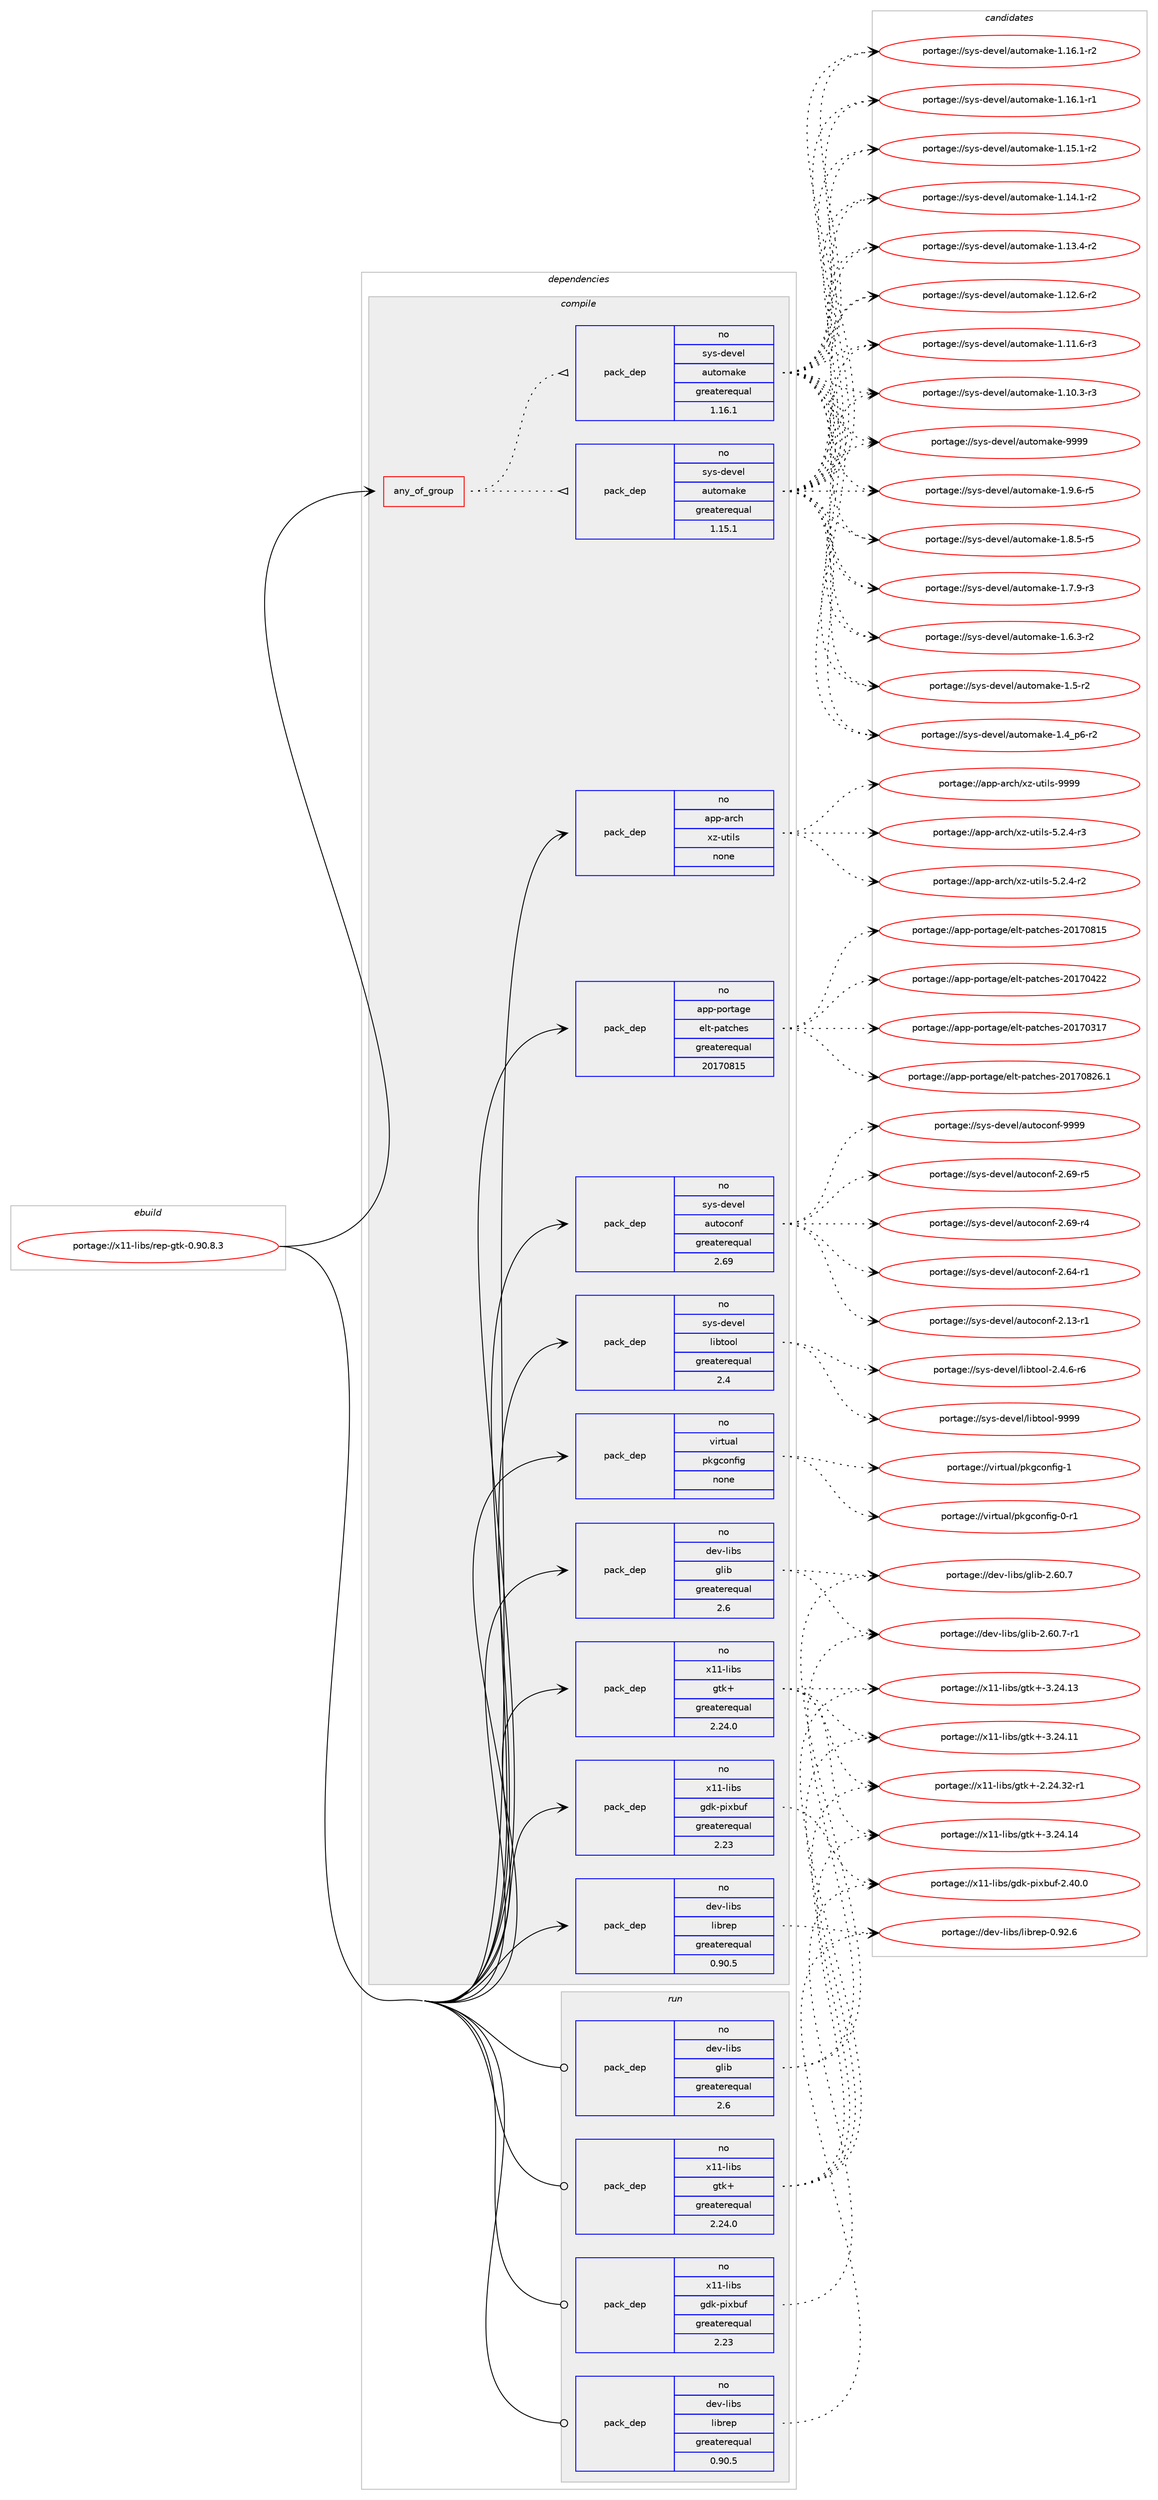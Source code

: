 digraph prolog {

# *************
# Graph options
# *************

newrank=true;
concentrate=true;
compound=true;
graph [rankdir=LR,fontname=Helvetica,fontsize=10,ranksep=1.5];#, ranksep=2.5, nodesep=0.2];
edge  [arrowhead=vee];
node  [fontname=Helvetica,fontsize=10];

# **********
# The ebuild
# **********

subgraph cluster_leftcol {
color=gray;
rank=same;
label=<<i>ebuild</i>>;
id [label="portage://x11-libs/rep-gtk-0.90.8.3", color=red, width=4, href="../x11-libs/rep-gtk-0.90.8.3.svg"];
}

# ****************
# The dependencies
# ****************

subgraph cluster_midcol {
color=gray;
label=<<i>dependencies</i>>;
subgraph cluster_compile {
fillcolor="#eeeeee";
style=filled;
label=<<i>compile</i>>;
subgraph any282 {
dependency16757 [label=<<TABLE BORDER="0" CELLBORDER="1" CELLSPACING="0" CELLPADDING="4"><TR><TD CELLPADDING="10">any_of_group</TD></TR></TABLE>>, shape=none, color=red];subgraph pack14186 {
dependency16758 [label=<<TABLE BORDER="0" CELLBORDER="1" CELLSPACING="0" CELLPADDING="4" WIDTH="220"><TR><TD ROWSPAN="6" CELLPADDING="30">pack_dep</TD></TR><TR><TD WIDTH="110">no</TD></TR><TR><TD>sys-devel</TD></TR><TR><TD>automake</TD></TR><TR><TD>greaterequal</TD></TR><TR><TD>1.16.1</TD></TR></TABLE>>, shape=none, color=blue];
}
dependency16757:e -> dependency16758:w [weight=20,style="dotted",arrowhead="oinv"];
subgraph pack14187 {
dependency16759 [label=<<TABLE BORDER="0" CELLBORDER="1" CELLSPACING="0" CELLPADDING="4" WIDTH="220"><TR><TD ROWSPAN="6" CELLPADDING="30">pack_dep</TD></TR><TR><TD WIDTH="110">no</TD></TR><TR><TD>sys-devel</TD></TR><TR><TD>automake</TD></TR><TR><TD>greaterequal</TD></TR><TR><TD>1.15.1</TD></TR></TABLE>>, shape=none, color=blue];
}
dependency16757:e -> dependency16759:w [weight=20,style="dotted",arrowhead="oinv"];
}
id:e -> dependency16757:w [weight=20,style="solid",arrowhead="vee"];
subgraph pack14188 {
dependency16760 [label=<<TABLE BORDER="0" CELLBORDER="1" CELLSPACING="0" CELLPADDING="4" WIDTH="220"><TR><TD ROWSPAN="6" CELLPADDING="30">pack_dep</TD></TR><TR><TD WIDTH="110">no</TD></TR><TR><TD>app-arch</TD></TR><TR><TD>xz-utils</TD></TR><TR><TD>none</TD></TR><TR><TD></TD></TR></TABLE>>, shape=none, color=blue];
}
id:e -> dependency16760:w [weight=20,style="solid",arrowhead="vee"];
subgraph pack14189 {
dependency16761 [label=<<TABLE BORDER="0" CELLBORDER="1" CELLSPACING="0" CELLPADDING="4" WIDTH="220"><TR><TD ROWSPAN="6" CELLPADDING="30">pack_dep</TD></TR><TR><TD WIDTH="110">no</TD></TR><TR><TD>app-portage</TD></TR><TR><TD>elt-patches</TD></TR><TR><TD>greaterequal</TD></TR><TR><TD>20170815</TD></TR></TABLE>>, shape=none, color=blue];
}
id:e -> dependency16761:w [weight=20,style="solid",arrowhead="vee"];
subgraph pack14190 {
dependency16762 [label=<<TABLE BORDER="0" CELLBORDER="1" CELLSPACING="0" CELLPADDING="4" WIDTH="220"><TR><TD ROWSPAN="6" CELLPADDING="30">pack_dep</TD></TR><TR><TD WIDTH="110">no</TD></TR><TR><TD>dev-libs</TD></TR><TR><TD>glib</TD></TR><TR><TD>greaterequal</TD></TR><TR><TD>2.6</TD></TR></TABLE>>, shape=none, color=blue];
}
id:e -> dependency16762:w [weight=20,style="solid",arrowhead="vee"];
subgraph pack14191 {
dependency16763 [label=<<TABLE BORDER="0" CELLBORDER="1" CELLSPACING="0" CELLPADDING="4" WIDTH="220"><TR><TD ROWSPAN="6" CELLPADDING="30">pack_dep</TD></TR><TR><TD WIDTH="110">no</TD></TR><TR><TD>dev-libs</TD></TR><TR><TD>librep</TD></TR><TR><TD>greaterequal</TD></TR><TR><TD>0.90.5</TD></TR></TABLE>>, shape=none, color=blue];
}
id:e -> dependency16763:w [weight=20,style="solid",arrowhead="vee"];
subgraph pack14192 {
dependency16764 [label=<<TABLE BORDER="0" CELLBORDER="1" CELLSPACING="0" CELLPADDING="4" WIDTH="220"><TR><TD ROWSPAN="6" CELLPADDING="30">pack_dep</TD></TR><TR><TD WIDTH="110">no</TD></TR><TR><TD>sys-devel</TD></TR><TR><TD>autoconf</TD></TR><TR><TD>greaterequal</TD></TR><TR><TD>2.69</TD></TR></TABLE>>, shape=none, color=blue];
}
id:e -> dependency16764:w [weight=20,style="solid",arrowhead="vee"];
subgraph pack14193 {
dependency16765 [label=<<TABLE BORDER="0" CELLBORDER="1" CELLSPACING="0" CELLPADDING="4" WIDTH="220"><TR><TD ROWSPAN="6" CELLPADDING="30">pack_dep</TD></TR><TR><TD WIDTH="110">no</TD></TR><TR><TD>sys-devel</TD></TR><TR><TD>libtool</TD></TR><TR><TD>greaterequal</TD></TR><TR><TD>2.4</TD></TR></TABLE>>, shape=none, color=blue];
}
id:e -> dependency16765:w [weight=20,style="solid",arrowhead="vee"];
subgraph pack14194 {
dependency16766 [label=<<TABLE BORDER="0" CELLBORDER="1" CELLSPACING="0" CELLPADDING="4" WIDTH="220"><TR><TD ROWSPAN="6" CELLPADDING="30">pack_dep</TD></TR><TR><TD WIDTH="110">no</TD></TR><TR><TD>virtual</TD></TR><TR><TD>pkgconfig</TD></TR><TR><TD>none</TD></TR><TR><TD></TD></TR></TABLE>>, shape=none, color=blue];
}
id:e -> dependency16766:w [weight=20,style="solid",arrowhead="vee"];
subgraph pack14195 {
dependency16767 [label=<<TABLE BORDER="0" CELLBORDER="1" CELLSPACING="0" CELLPADDING="4" WIDTH="220"><TR><TD ROWSPAN="6" CELLPADDING="30">pack_dep</TD></TR><TR><TD WIDTH="110">no</TD></TR><TR><TD>x11-libs</TD></TR><TR><TD>gdk-pixbuf</TD></TR><TR><TD>greaterequal</TD></TR><TR><TD>2.23</TD></TR></TABLE>>, shape=none, color=blue];
}
id:e -> dependency16767:w [weight=20,style="solid",arrowhead="vee"];
subgraph pack14196 {
dependency16768 [label=<<TABLE BORDER="0" CELLBORDER="1" CELLSPACING="0" CELLPADDING="4" WIDTH="220"><TR><TD ROWSPAN="6" CELLPADDING="30">pack_dep</TD></TR><TR><TD WIDTH="110">no</TD></TR><TR><TD>x11-libs</TD></TR><TR><TD>gtk+</TD></TR><TR><TD>greaterequal</TD></TR><TR><TD>2.24.0</TD></TR></TABLE>>, shape=none, color=blue];
}
id:e -> dependency16768:w [weight=20,style="solid",arrowhead="vee"];
}
subgraph cluster_compileandrun {
fillcolor="#eeeeee";
style=filled;
label=<<i>compile and run</i>>;
}
subgraph cluster_run {
fillcolor="#eeeeee";
style=filled;
label=<<i>run</i>>;
subgraph pack14197 {
dependency16769 [label=<<TABLE BORDER="0" CELLBORDER="1" CELLSPACING="0" CELLPADDING="4" WIDTH="220"><TR><TD ROWSPAN="6" CELLPADDING="30">pack_dep</TD></TR><TR><TD WIDTH="110">no</TD></TR><TR><TD>dev-libs</TD></TR><TR><TD>glib</TD></TR><TR><TD>greaterequal</TD></TR><TR><TD>2.6</TD></TR></TABLE>>, shape=none, color=blue];
}
id:e -> dependency16769:w [weight=20,style="solid",arrowhead="odot"];
subgraph pack14198 {
dependency16770 [label=<<TABLE BORDER="0" CELLBORDER="1" CELLSPACING="0" CELLPADDING="4" WIDTH="220"><TR><TD ROWSPAN="6" CELLPADDING="30">pack_dep</TD></TR><TR><TD WIDTH="110">no</TD></TR><TR><TD>dev-libs</TD></TR><TR><TD>librep</TD></TR><TR><TD>greaterequal</TD></TR><TR><TD>0.90.5</TD></TR></TABLE>>, shape=none, color=blue];
}
id:e -> dependency16770:w [weight=20,style="solid",arrowhead="odot"];
subgraph pack14199 {
dependency16771 [label=<<TABLE BORDER="0" CELLBORDER="1" CELLSPACING="0" CELLPADDING="4" WIDTH="220"><TR><TD ROWSPAN="6" CELLPADDING="30">pack_dep</TD></TR><TR><TD WIDTH="110">no</TD></TR><TR><TD>x11-libs</TD></TR><TR><TD>gdk-pixbuf</TD></TR><TR><TD>greaterequal</TD></TR><TR><TD>2.23</TD></TR></TABLE>>, shape=none, color=blue];
}
id:e -> dependency16771:w [weight=20,style="solid",arrowhead="odot"];
subgraph pack14200 {
dependency16772 [label=<<TABLE BORDER="0" CELLBORDER="1" CELLSPACING="0" CELLPADDING="4" WIDTH="220"><TR><TD ROWSPAN="6" CELLPADDING="30">pack_dep</TD></TR><TR><TD WIDTH="110">no</TD></TR><TR><TD>x11-libs</TD></TR><TR><TD>gtk+</TD></TR><TR><TD>greaterequal</TD></TR><TR><TD>2.24.0</TD></TR></TABLE>>, shape=none, color=blue];
}
id:e -> dependency16772:w [weight=20,style="solid",arrowhead="odot"];
}
}

# **************
# The candidates
# **************

subgraph cluster_choices {
rank=same;
color=gray;
label=<<i>candidates</i>>;

subgraph choice14186 {
color=black;
nodesep=1;
choice115121115451001011181011084797117116111109971071014557575757 [label="portage://sys-devel/automake-9999", color=red, width=4,href="../sys-devel/automake-9999.svg"];
choice115121115451001011181011084797117116111109971071014549465746544511453 [label="portage://sys-devel/automake-1.9.6-r5", color=red, width=4,href="../sys-devel/automake-1.9.6-r5.svg"];
choice115121115451001011181011084797117116111109971071014549465646534511453 [label="portage://sys-devel/automake-1.8.5-r5", color=red, width=4,href="../sys-devel/automake-1.8.5-r5.svg"];
choice115121115451001011181011084797117116111109971071014549465546574511451 [label="portage://sys-devel/automake-1.7.9-r3", color=red, width=4,href="../sys-devel/automake-1.7.9-r3.svg"];
choice115121115451001011181011084797117116111109971071014549465446514511450 [label="portage://sys-devel/automake-1.6.3-r2", color=red, width=4,href="../sys-devel/automake-1.6.3-r2.svg"];
choice11512111545100101118101108479711711611110997107101454946534511450 [label="portage://sys-devel/automake-1.5-r2", color=red, width=4,href="../sys-devel/automake-1.5-r2.svg"];
choice115121115451001011181011084797117116111109971071014549465295112544511450 [label="portage://sys-devel/automake-1.4_p6-r2", color=red, width=4,href="../sys-devel/automake-1.4_p6-r2.svg"];
choice11512111545100101118101108479711711611110997107101454946495446494511450 [label="portage://sys-devel/automake-1.16.1-r2", color=red, width=4,href="../sys-devel/automake-1.16.1-r2.svg"];
choice11512111545100101118101108479711711611110997107101454946495446494511449 [label="portage://sys-devel/automake-1.16.1-r1", color=red, width=4,href="../sys-devel/automake-1.16.1-r1.svg"];
choice11512111545100101118101108479711711611110997107101454946495346494511450 [label="portage://sys-devel/automake-1.15.1-r2", color=red, width=4,href="../sys-devel/automake-1.15.1-r2.svg"];
choice11512111545100101118101108479711711611110997107101454946495246494511450 [label="portage://sys-devel/automake-1.14.1-r2", color=red, width=4,href="../sys-devel/automake-1.14.1-r2.svg"];
choice11512111545100101118101108479711711611110997107101454946495146524511450 [label="portage://sys-devel/automake-1.13.4-r2", color=red, width=4,href="../sys-devel/automake-1.13.4-r2.svg"];
choice11512111545100101118101108479711711611110997107101454946495046544511450 [label="portage://sys-devel/automake-1.12.6-r2", color=red, width=4,href="../sys-devel/automake-1.12.6-r2.svg"];
choice11512111545100101118101108479711711611110997107101454946494946544511451 [label="portage://sys-devel/automake-1.11.6-r3", color=red, width=4,href="../sys-devel/automake-1.11.6-r3.svg"];
choice11512111545100101118101108479711711611110997107101454946494846514511451 [label="portage://sys-devel/automake-1.10.3-r3", color=red, width=4,href="../sys-devel/automake-1.10.3-r3.svg"];
dependency16758:e -> choice115121115451001011181011084797117116111109971071014557575757:w [style=dotted,weight="100"];
dependency16758:e -> choice115121115451001011181011084797117116111109971071014549465746544511453:w [style=dotted,weight="100"];
dependency16758:e -> choice115121115451001011181011084797117116111109971071014549465646534511453:w [style=dotted,weight="100"];
dependency16758:e -> choice115121115451001011181011084797117116111109971071014549465546574511451:w [style=dotted,weight="100"];
dependency16758:e -> choice115121115451001011181011084797117116111109971071014549465446514511450:w [style=dotted,weight="100"];
dependency16758:e -> choice11512111545100101118101108479711711611110997107101454946534511450:w [style=dotted,weight="100"];
dependency16758:e -> choice115121115451001011181011084797117116111109971071014549465295112544511450:w [style=dotted,weight="100"];
dependency16758:e -> choice11512111545100101118101108479711711611110997107101454946495446494511450:w [style=dotted,weight="100"];
dependency16758:e -> choice11512111545100101118101108479711711611110997107101454946495446494511449:w [style=dotted,weight="100"];
dependency16758:e -> choice11512111545100101118101108479711711611110997107101454946495346494511450:w [style=dotted,weight="100"];
dependency16758:e -> choice11512111545100101118101108479711711611110997107101454946495246494511450:w [style=dotted,weight="100"];
dependency16758:e -> choice11512111545100101118101108479711711611110997107101454946495146524511450:w [style=dotted,weight="100"];
dependency16758:e -> choice11512111545100101118101108479711711611110997107101454946495046544511450:w [style=dotted,weight="100"];
dependency16758:e -> choice11512111545100101118101108479711711611110997107101454946494946544511451:w [style=dotted,weight="100"];
dependency16758:e -> choice11512111545100101118101108479711711611110997107101454946494846514511451:w [style=dotted,weight="100"];
}
subgraph choice14187 {
color=black;
nodesep=1;
choice115121115451001011181011084797117116111109971071014557575757 [label="portage://sys-devel/automake-9999", color=red, width=4,href="../sys-devel/automake-9999.svg"];
choice115121115451001011181011084797117116111109971071014549465746544511453 [label="portage://sys-devel/automake-1.9.6-r5", color=red, width=4,href="../sys-devel/automake-1.9.6-r5.svg"];
choice115121115451001011181011084797117116111109971071014549465646534511453 [label="portage://sys-devel/automake-1.8.5-r5", color=red, width=4,href="../sys-devel/automake-1.8.5-r5.svg"];
choice115121115451001011181011084797117116111109971071014549465546574511451 [label="portage://sys-devel/automake-1.7.9-r3", color=red, width=4,href="../sys-devel/automake-1.7.9-r3.svg"];
choice115121115451001011181011084797117116111109971071014549465446514511450 [label="portage://sys-devel/automake-1.6.3-r2", color=red, width=4,href="../sys-devel/automake-1.6.3-r2.svg"];
choice11512111545100101118101108479711711611110997107101454946534511450 [label="portage://sys-devel/automake-1.5-r2", color=red, width=4,href="../sys-devel/automake-1.5-r2.svg"];
choice115121115451001011181011084797117116111109971071014549465295112544511450 [label="portage://sys-devel/automake-1.4_p6-r2", color=red, width=4,href="../sys-devel/automake-1.4_p6-r2.svg"];
choice11512111545100101118101108479711711611110997107101454946495446494511450 [label="portage://sys-devel/automake-1.16.1-r2", color=red, width=4,href="../sys-devel/automake-1.16.1-r2.svg"];
choice11512111545100101118101108479711711611110997107101454946495446494511449 [label="portage://sys-devel/automake-1.16.1-r1", color=red, width=4,href="../sys-devel/automake-1.16.1-r1.svg"];
choice11512111545100101118101108479711711611110997107101454946495346494511450 [label="portage://sys-devel/automake-1.15.1-r2", color=red, width=4,href="../sys-devel/automake-1.15.1-r2.svg"];
choice11512111545100101118101108479711711611110997107101454946495246494511450 [label="portage://sys-devel/automake-1.14.1-r2", color=red, width=4,href="../sys-devel/automake-1.14.1-r2.svg"];
choice11512111545100101118101108479711711611110997107101454946495146524511450 [label="portage://sys-devel/automake-1.13.4-r2", color=red, width=4,href="../sys-devel/automake-1.13.4-r2.svg"];
choice11512111545100101118101108479711711611110997107101454946495046544511450 [label="portage://sys-devel/automake-1.12.6-r2", color=red, width=4,href="../sys-devel/automake-1.12.6-r2.svg"];
choice11512111545100101118101108479711711611110997107101454946494946544511451 [label="portage://sys-devel/automake-1.11.6-r3", color=red, width=4,href="../sys-devel/automake-1.11.6-r3.svg"];
choice11512111545100101118101108479711711611110997107101454946494846514511451 [label="portage://sys-devel/automake-1.10.3-r3", color=red, width=4,href="../sys-devel/automake-1.10.3-r3.svg"];
dependency16759:e -> choice115121115451001011181011084797117116111109971071014557575757:w [style=dotted,weight="100"];
dependency16759:e -> choice115121115451001011181011084797117116111109971071014549465746544511453:w [style=dotted,weight="100"];
dependency16759:e -> choice115121115451001011181011084797117116111109971071014549465646534511453:w [style=dotted,weight="100"];
dependency16759:e -> choice115121115451001011181011084797117116111109971071014549465546574511451:w [style=dotted,weight="100"];
dependency16759:e -> choice115121115451001011181011084797117116111109971071014549465446514511450:w [style=dotted,weight="100"];
dependency16759:e -> choice11512111545100101118101108479711711611110997107101454946534511450:w [style=dotted,weight="100"];
dependency16759:e -> choice115121115451001011181011084797117116111109971071014549465295112544511450:w [style=dotted,weight="100"];
dependency16759:e -> choice11512111545100101118101108479711711611110997107101454946495446494511450:w [style=dotted,weight="100"];
dependency16759:e -> choice11512111545100101118101108479711711611110997107101454946495446494511449:w [style=dotted,weight="100"];
dependency16759:e -> choice11512111545100101118101108479711711611110997107101454946495346494511450:w [style=dotted,weight="100"];
dependency16759:e -> choice11512111545100101118101108479711711611110997107101454946495246494511450:w [style=dotted,weight="100"];
dependency16759:e -> choice11512111545100101118101108479711711611110997107101454946495146524511450:w [style=dotted,weight="100"];
dependency16759:e -> choice11512111545100101118101108479711711611110997107101454946495046544511450:w [style=dotted,weight="100"];
dependency16759:e -> choice11512111545100101118101108479711711611110997107101454946494946544511451:w [style=dotted,weight="100"];
dependency16759:e -> choice11512111545100101118101108479711711611110997107101454946494846514511451:w [style=dotted,weight="100"];
}
subgraph choice14188 {
color=black;
nodesep=1;
choice9711211245971149910447120122451171161051081154557575757 [label="portage://app-arch/xz-utils-9999", color=red, width=4,href="../app-arch/xz-utils-9999.svg"];
choice9711211245971149910447120122451171161051081154553465046524511451 [label="portage://app-arch/xz-utils-5.2.4-r3", color=red, width=4,href="../app-arch/xz-utils-5.2.4-r3.svg"];
choice9711211245971149910447120122451171161051081154553465046524511450 [label="portage://app-arch/xz-utils-5.2.4-r2", color=red, width=4,href="../app-arch/xz-utils-5.2.4-r2.svg"];
dependency16760:e -> choice9711211245971149910447120122451171161051081154557575757:w [style=dotted,weight="100"];
dependency16760:e -> choice9711211245971149910447120122451171161051081154553465046524511451:w [style=dotted,weight="100"];
dependency16760:e -> choice9711211245971149910447120122451171161051081154553465046524511450:w [style=dotted,weight="100"];
}
subgraph choice14189 {
color=black;
nodesep=1;
choice971121124511211111411697103101471011081164511297116991041011154550484955485650544649 [label="portage://app-portage/elt-patches-20170826.1", color=red, width=4,href="../app-portage/elt-patches-20170826.1.svg"];
choice97112112451121111141169710310147101108116451129711699104101115455048495548564953 [label="portage://app-portage/elt-patches-20170815", color=red, width=4,href="../app-portage/elt-patches-20170815.svg"];
choice97112112451121111141169710310147101108116451129711699104101115455048495548525050 [label="portage://app-portage/elt-patches-20170422", color=red, width=4,href="../app-portage/elt-patches-20170422.svg"];
choice97112112451121111141169710310147101108116451129711699104101115455048495548514955 [label="portage://app-portage/elt-patches-20170317", color=red, width=4,href="../app-portage/elt-patches-20170317.svg"];
dependency16761:e -> choice971121124511211111411697103101471011081164511297116991041011154550484955485650544649:w [style=dotted,weight="100"];
dependency16761:e -> choice97112112451121111141169710310147101108116451129711699104101115455048495548564953:w [style=dotted,weight="100"];
dependency16761:e -> choice97112112451121111141169710310147101108116451129711699104101115455048495548525050:w [style=dotted,weight="100"];
dependency16761:e -> choice97112112451121111141169710310147101108116451129711699104101115455048495548514955:w [style=dotted,weight="100"];
}
subgraph choice14190 {
color=black;
nodesep=1;
choice10010111845108105981154710310810598455046544846554511449 [label="portage://dev-libs/glib-2.60.7-r1", color=red, width=4,href="../dev-libs/glib-2.60.7-r1.svg"];
choice1001011184510810598115471031081059845504654484655 [label="portage://dev-libs/glib-2.60.7", color=red, width=4,href="../dev-libs/glib-2.60.7.svg"];
dependency16762:e -> choice10010111845108105981154710310810598455046544846554511449:w [style=dotted,weight="100"];
dependency16762:e -> choice1001011184510810598115471031081059845504654484655:w [style=dotted,weight="100"];
}
subgraph choice14191 {
color=black;
nodesep=1;
choice1001011184510810598115471081059811410111245484657504654 [label="portage://dev-libs/librep-0.92.6", color=red, width=4,href="../dev-libs/librep-0.92.6.svg"];
dependency16763:e -> choice1001011184510810598115471081059811410111245484657504654:w [style=dotted,weight="100"];
}
subgraph choice14192 {
color=black;
nodesep=1;
choice115121115451001011181011084797117116111991111101024557575757 [label="portage://sys-devel/autoconf-9999", color=red, width=4,href="../sys-devel/autoconf-9999.svg"];
choice1151211154510010111810110847971171161119911111010245504654574511453 [label="portage://sys-devel/autoconf-2.69-r5", color=red, width=4,href="../sys-devel/autoconf-2.69-r5.svg"];
choice1151211154510010111810110847971171161119911111010245504654574511452 [label="portage://sys-devel/autoconf-2.69-r4", color=red, width=4,href="../sys-devel/autoconf-2.69-r4.svg"];
choice1151211154510010111810110847971171161119911111010245504654524511449 [label="portage://sys-devel/autoconf-2.64-r1", color=red, width=4,href="../sys-devel/autoconf-2.64-r1.svg"];
choice1151211154510010111810110847971171161119911111010245504649514511449 [label="portage://sys-devel/autoconf-2.13-r1", color=red, width=4,href="../sys-devel/autoconf-2.13-r1.svg"];
dependency16764:e -> choice115121115451001011181011084797117116111991111101024557575757:w [style=dotted,weight="100"];
dependency16764:e -> choice1151211154510010111810110847971171161119911111010245504654574511453:w [style=dotted,weight="100"];
dependency16764:e -> choice1151211154510010111810110847971171161119911111010245504654574511452:w [style=dotted,weight="100"];
dependency16764:e -> choice1151211154510010111810110847971171161119911111010245504654524511449:w [style=dotted,weight="100"];
dependency16764:e -> choice1151211154510010111810110847971171161119911111010245504649514511449:w [style=dotted,weight="100"];
}
subgraph choice14193 {
color=black;
nodesep=1;
choice1151211154510010111810110847108105981161111111084557575757 [label="portage://sys-devel/libtool-9999", color=red, width=4,href="../sys-devel/libtool-9999.svg"];
choice1151211154510010111810110847108105981161111111084550465246544511454 [label="portage://sys-devel/libtool-2.4.6-r6", color=red, width=4,href="../sys-devel/libtool-2.4.6-r6.svg"];
dependency16765:e -> choice1151211154510010111810110847108105981161111111084557575757:w [style=dotted,weight="100"];
dependency16765:e -> choice1151211154510010111810110847108105981161111111084550465246544511454:w [style=dotted,weight="100"];
}
subgraph choice14194 {
color=black;
nodesep=1;
choice1181051141161179710847112107103991111101021051034549 [label="portage://virtual/pkgconfig-1", color=red, width=4,href="../virtual/pkgconfig-1.svg"];
choice11810511411611797108471121071039911111010210510345484511449 [label="portage://virtual/pkgconfig-0-r1", color=red, width=4,href="../virtual/pkgconfig-0-r1.svg"];
dependency16766:e -> choice1181051141161179710847112107103991111101021051034549:w [style=dotted,weight="100"];
dependency16766:e -> choice11810511411611797108471121071039911111010210510345484511449:w [style=dotted,weight="100"];
}
subgraph choice14195 {
color=black;
nodesep=1;
choice1204949451081059811547103100107451121051209811710245504652484648 [label="portage://x11-libs/gdk-pixbuf-2.40.0", color=red, width=4,href="../x11-libs/gdk-pixbuf-2.40.0.svg"];
dependency16767:e -> choice1204949451081059811547103100107451121051209811710245504652484648:w [style=dotted,weight="100"];
}
subgraph choice14196 {
color=black;
nodesep=1;
choice1204949451081059811547103116107434551465052464952 [label="portage://x11-libs/gtk+-3.24.14", color=red, width=4,href="../x11-libs/gtk+-3.24.14.svg"];
choice1204949451081059811547103116107434551465052464951 [label="portage://x11-libs/gtk+-3.24.13", color=red, width=4,href="../x11-libs/gtk+-3.24.13.svg"];
choice1204949451081059811547103116107434551465052464949 [label="portage://x11-libs/gtk+-3.24.11", color=red, width=4,href="../x11-libs/gtk+-3.24.11.svg"];
choice12049494510810598115471031161074345504650524651504511449 [label="portage://x11-libs/gtk+-2.24.32-r1", color=red, width=4,href="../x11-libs/gtk+-2.24.32-r1.svg"];
dependency16768:e -> choice1204949451081059811547103116107434551465052464952:w [style=dotted,weight="100"];
dependency16768:e -> choice1204949451081059811547103116107434551465052464951:w [style=dotted,weight="100"];
dependency16768:e -> choice1204949451081059811547103116107434551465052464949:w [style=dotted,weight="100"];
dependency16768:e -> choice12049494510810598115471031161074345504650524651504511449:w [style=dotted,weight="100"];
}
subgraph choice14197 {
color=black;
nodesep=1;
choice10010111845108105981154710310810598455046544846554511449 [label="portage://dev-libs/glib-2.60.7-r1", color=red, width=4,href="../dev-libs/glib-2.60.7-r1.svg"];
choice1001011184510810598115471031081059845504654484655 [label="portage://dev-libs/glib-2.60.7", color=red, width=4,href="../dev-libs/glib-2.60.7.svg"];
dependency16769:e -> choice10010111845108105981154710310810598455046544846554511449:w [style=dotted,weight="100"];
dependency16769:e -> choice1001011184510810598115471031081059845504654484655:w [style=dotted,weight="100"];
}
subgraph choice14198 {
color=black;
nodesep=1;
choice1001011184510810598115471081059811410111245484657504654 [label="portage://dev-libs/librep-0.92.6", color=red, width=4,href="../dev-libs/librep-0.92.6.svg"];
dependency16770:e -> choice1001011184510810598115471081059811410111245484657504654:w [style=dotted,weight="100"];
}
subgraph choice14199 {
color=black;
nodesep=1;
choice1204949451081059811547103100107451121051209811710245504652484648 [label="portage://x11-libs/gdk-pixbuf-2.40.0", color=red, width=4,href="../x11-libs/gdk-pixbuf-2.40.0.svg"];
dependency16771:e -> choice1204949451081059811547103100107451121051209811710245504652484648:w [style=dotted,weight="100"];
}
subgraph choice14200 {
color=black;
nodesep=1;
choice1204949451081059811547103116107434551465052464952 [label="portage://x11-libs/gtk+-3.24.14", color=red, width=4,href="../x11-libs/gtk+-3.24.14.svg"];
choice1204949451081059811547103116107434551465052464951 [label="portage://x11-libs/gtk+-3.24.13", color=red, width=4,href="../x11-libs/gtk+-3.24.13.svg"];
choice1204949451081059811547103116107434551465052464949 [label="portage://x11-libs/gtk+-3.24.11", color=red, width=4,href="../x11-libs/gtk+-3.24.11.svg"];
choice12049494510810598115471031161074345504650524651504511449 [label="portage://x11-libs/gtk+-2.24.32-r1", color=red, width=4,href="../x11-libs/gtk+-2.24.32-r1.svg"];
dependency16772:e -> choice1204949451081059811547103116107434551465052464952:w [style=dotted,weight="100"];
dependency16772:e -> choice1204949451081059811547103116107434551465052464951:w [style=dotted,weight="100"];
dependency16772:e -> choice1204949451081059811547103116107434551465052464949:w [style=dotted,weight="100"];
dependency16772:e -> choice12049494510810598115471031161074345504650524651504511449:w [style=dotted,weight="100"];
}
}

}
